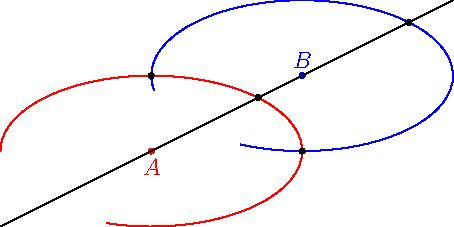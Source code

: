 import geometry;
size(8cm,0);

// currentcoordsys=cartesiansystem((1,2),i=(1,0.5),j=(-0.5,.75));
// show(currentcoordsys, xpen=invisible);

real R=2;

point A=(1,1);
dot("$A$", A, S, red);
point B=A+(2,1);
dot("$B$", B, N, blue);

arc a=arc(ellipse(A,R,R/2), -40, 180);
arc b=arc(ellipse(B,R,R/2), -45, 220);

line l=line(A,B);

draw(a,red);
draw(b,blue);
draw(l);

/*<asyxml><view file="modules/geometry.asy" type="point[]" signature="intersectionpoints(arc,arc)"/></asyxml>*/
point[] inter=intersectionpoints(a,b);
dot(inter);

/*<asyxml><view file="modules/geometry.asy" type="point[]" signature="intersectionpoints(line,arc)"/></asyxml>*/
point[] inter=intersectionpoints(l,a);
dot(inter);

point[] inter=intersectionpoints(l,b);
dot(inter);

